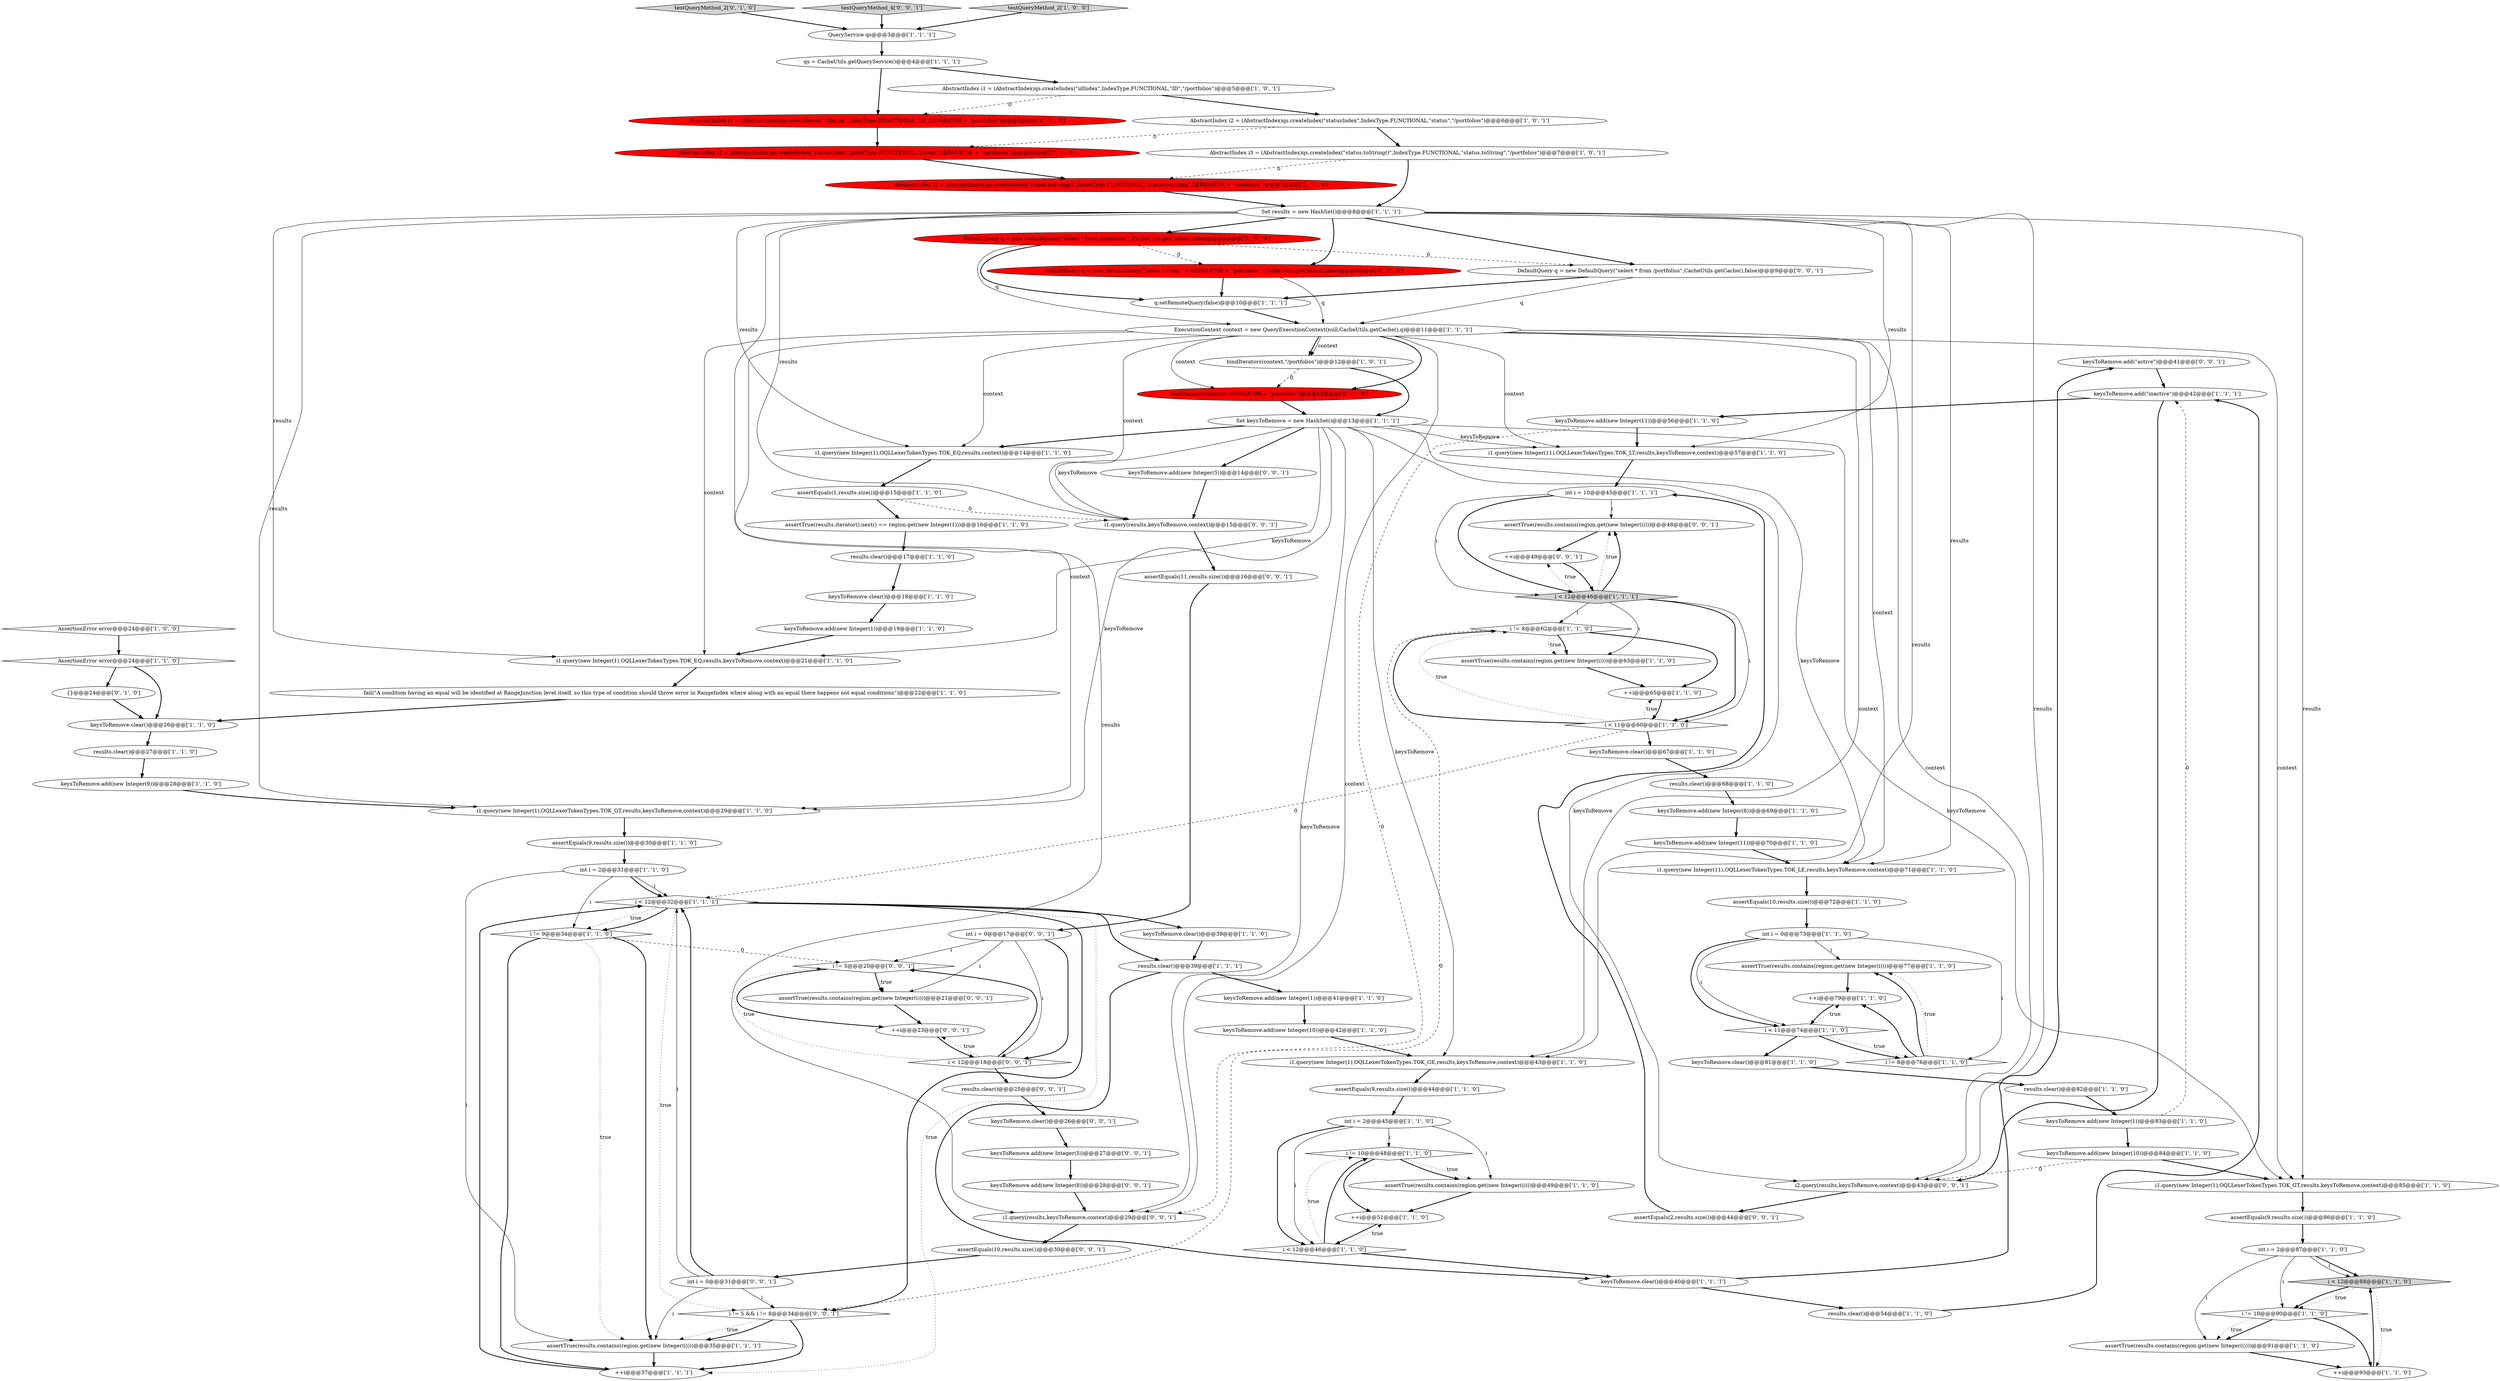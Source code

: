 digraph {
97 [style = filled, label = "keysToRemove.add(\"active\")@@@41@@@['0', '0', '1']", fillcolor = white, shape = ellipse image = "AAA0AAABBB3BBB"];
61 [style = filled, label = "i < 12@@@88@@@['1', '1', '0']", fillcolor = lightgray, shape = diamond image = "AAA0AAABBB1BBB"];
14 [style = filled, label = "assertTrue(results.contains(region.get(new Integer(i))))@@@77@@@['1', '1', '0']", fillcolor = white, shape = ellipse image = "AAA0AAABBB1BBB"];
40 [style = filled, label = "Set results = new HashSet()@@@8@@@['1', '1', '1']", fillcolor = white, shape = ellipse image = "AAA0AAABBB1BBB"];
4 [style = filled, label = "keysToRemove.add(new Integer(8))@@@69@@@['1', '1', '0']", fillcolor = white, shape = ellipse image = "AAA0AAABBB1BBB"];
78 [style = filled, label = "DefaultQuery q = new DefaultQuery(\"select * from \" + SEPARATOR + \"portfolios \",CacheUtils.getCache(),false)@@@9@@@['0', '1', '0']", fillcolor = red, shape = ellipse image = "AAA1AAABBB2BBB"];
33 [style = filled, label = "int i = 2@@@31@@@['1', '1', '0']", fillcolor = white, shape = ellipse image = "AAA0AAABBB1BBB"];
46 [style = filled, label = "assertEquals(9,results.size())@@@44@@@['1', '1', '0']", fillcolor = white, shape = ellipse image = "AAA0AAABBB1BBB"];
74 [style = filled, label = "keysToRemove.clear()@@@18@@@['1', '1', '0']", fillcolor = white, shape = ellipse image = "AAA0AAABBB1BBB"];
30 [style = filled, label = "i1.query(new Integer(1),OQLLexerTokenTypes.TOK_EQ,results,keysToRemove,context)@@@21@@@['1', '1', '0']", fillcolor = white, shape = ellipse image = "AAA0AAABBB1BBB"];
54 [style = filled, label = "i1.query(new Integer(1),OQLLexerTokenTypes.TOK_GT,results,keysToRemove,context)@@@85@@@['1', '1', '0']", fillcolor = white, shape = ellipse image = "AAA0AAABBB1BBB"];
77 [style = filled, label = "{}@@@24@@@['0', '1', '0']", fillcolor = white, shape = ellipse image = "AAA0AAABBB2BBB"];
59 [style = filled, label = "results.clear()@@@54@@@['1', '1', '0']", fillcolor = white, shape = ellipse image = "AAA0AAABBB1BBB"];
82 [style = filled, label = "bindIterators(context,SEPARATOR + \"portfolios\")@@@12@@@['0', '1', '0']", fillcolor = red, shape = ellipse image = "AAA1AAABBB2BBB"];
71 [style = filled, label = "results.clear()@@@17@@@['1', '1', '0']", fillcolor = white, shape = ellipse image = "AAA0AAABBB1BBB"];
2 [style = filled, label = "keysToRemove.clear()@@@26@@@['1', '1', '0']", fillcolor = white, shape = ellipse image = "AAA0AAABBB1BBB"];
103 [style = filled, label = "int i = 0@@@31@@@['0', '0', '1']", fillcolor = white, shape = ellipse image = "AAA0AAABBB3BBB"];
35 [style = filled, label = "assertTrue(results.iterator().next() == region.get(new Integer(1)))@@@16@@@['1', '1', '0']", fillcolor = white, shape = ellipse image = "AAA0AAABBB1BBB"];
92 [style = filled, label = "results.clear()@@@25@@@['0', '0', '1']", fillcolor = white, shape = ellipse image = "AAA0AAABBB3BBB"];
90 [style = filled, label = "keysToRemove.add(new Integer(8))@@@28@@@['0', '0', '1']", fillcolor = white, shape = ellipse image = "AAA0AAABBB3BBB"];
8 [style = filled, label = "keysToRemove.add(\"inactive\")@@@42@@@['1', '1', '1']", fillcolor = white, shape = ellipse image = "AAA0AAABBB1BBB"];
44 [style = filled, label = "i != 10@@@48@@@['1', '1', '0']", fillcolor = white, shape = diamond image = "AAA0AAABBB1BBB"];
75 [style = filled, label = "i != 8@@@62@@@['1', '1', '0']", fillcolor = white, shape = diamond image = "AAA0AAABBB1BBB"];
10 [style = filled, label = "++i@@@79@@@['1', '1', '0']", fillcolor = white, shape = ellipse image = "AAA0AAABBB1BBB"];
24 [style = filled, label = "assertEquals(9,results.size())@@@30@@@['1', '1', '0']", fillcolor = white, shape = ellipse image = "AAA0AAABBB1BBB"];
25 [style = filled, label = "keysToRemove.add(new Integer(11))@@@56@@@['1', '1', '0']", fillcolor = white, shape = ellipse image = "AAA0AAABBB1BBB"];
26 [style = filled, label = "results.clear()@@@68@@@['1', '1', '0']", fillcolor = white, shape = ellipse image = "AAA0AAABBB1BBB"];
36 [style = filled, label = "keysToRemove.add(new Integer(9))@@@28@@@['1', '1', '0']", fillcolor = white, shape = ellipse image = "AAA0AAABBB1BBB"];
69 [style = filled, label = "ExecutionContext context = new QueryExecutionContext(null,CacheUtils.getCache(),q)@@@11@@@['1', '1', '1']", fillcolor = white, shape = ellipse image = "AAA0AAABBB1BBB"];
58 [style = filled, label = "++i@@@37@@@['1', '1', '1']", fillcolor = white, shape = ellipse image = "AAA0AAABBB1BBB"];
52 [style = filled, label = "i1.query(new Integer(1),OQLLexerTokenTypes.TOK_GT,results,keysToRemove,context)@@@29@@@['1', '1', '0']", fillcolor = white, shape = ellipse image = "AAA0AAABBB1BBB"];
67 [style = filled, label = "i < 11@@@60@@@['1', '1', '0']", fillcolor = white, shape = diamond image = "AAA0AAABBB1BBB"];
53 [style = filled, label = "keysToRemove.clear()@@@67@@@['1', '1', '0']", fillcolor = white, shape = ellipse image = "AAA0AAABBB1BBB"];
56 [style = filled, label = "int i = 0@@@73@@@['1', '1', '0']", fillcolor = white, shape = ellipse image = "AAA0AAABBB1BBB"];
45 [style = filled, label = "AssertionError error@@@24@@@['1', '1', '0']", fillcolor = white, shape = diamond image = "AAA0AAABBB1BBB"];
49 [style = filled, label = "keysToRemove.add(new Integer(10))@@@84@@@['1', '1', '0']", fillcolor = white, shape = ellipse image = "AAA0AAABBB1BBB"];
28 [style = filled, label = "assertEquals(1,results.size())@@@15@@@['1', '1', '0']", fillcolor = white, shape = ellipse image = "AAA0AAABBB1BBB"];
88 [style = filled, label = "++i@@@23@@@['0', '0', '1']", fillcolor = white, shape = ellipse image = "AAA0AAABBB3BBB"];
41 [style = filled, label = "i != 9@@@34@@@['1', '1', '0']", fillcolor = white, shape = diamond image = "AAA0AAABBB1BBB"];
16 [style = filled, label = "keysToRemove.add(new Integer(1))@@@83@@@['1', '1', '0']", fillcolor = white, shape = ellipse image = "AAA0AAABBB1BBB"];
95 [style = filled, label = "++i@@@49@@@['0', '0', '1']", fillcolor = white, shape = ellipse image = "AAA0AAABBB3BBB"];
43 [style = filled, label = "assertTrue(results.contains(region.get(new Integer(i))))@@@35@@@['1', '1', '1']", fillcolor = white, shape = ellipse image = "AAA0AAABBB1BBB"];
39 [style = filled, label = "results.clear()@@@39@@@['1', '1', '1']", fillcolor = white, shape = ellipse image = "AAA0AAABBB1BBB"];
22 [style = filled, label = "keysToRemove.add(new Integer(1))@@@41@@@['1', '1', '0']", fillcolor = white, shape = ellipse image = "AAA0AAABBB1BBB"];
6 [style = filled, label = "assertTrue(results.contains(region.get(new Integer(i))))@@@63@@@['1', '1', '0']", fillcolor = white, shape = ellipse image = "AAA0AAABBB1BBB"];
85 [style = filled, label = "keysToRemove.add(new Integer(5))@@@27@@@['0', '0', '1']", fillcolor = white, shape = ellipse image = "AAA0AAABBB3BBB"];
47 [style = filled, label = "int i = 2@@@87@@@['1', '1', '0']", fillcolor = white, shape = ellipse image = "AAA0AAABBB1BBB"];
89 [style = filled, label = "assertTrue(results.contains(region.get(new Integer(i))))@@@48@@@['0', '0', '1']", fillcolor = white, shape = ellipse image = "AAA0AAABBB3BBB"];
79 [style = filled, label = "testQueryMethod_2['0', '1', '0']", fillcolor = lightgray, shape = diamond image = "AAA0AAABBB2BBB"];
20 [style = filled, label = "keysToRemove.add(new Integer(10))@@@42@@@['1', '1', '0']", fillcolor = white, shape = ellipse image = "AAA0AAABBB1BBB"];
51 [style = filled, label = "AbstractIndex i2 = (AbstractIndex)qs.createIndex(\"statusIndex\",IndexType.FUNCTIONAL,\"status\",\"/portfolios\")@@@6@@@['1', '0', '1']", fillcolor = white, shape = ellipse image = "AAA0AAABBB1BBB"];
99 [style = filled, label = "keysToRemove.add(new Integer(5))@@@14@@@['0', '0', '1']", fillcolor = white, shape = ellipse image = "AAA0AAABBB3BBB"];
48 [style = filled, label = "keysToRemove.add(new Integer(11))@@@70@@@['1', '1', '0']", fillcolor = white, shape = ellipse image = "AAA0AAABBB1BBB"];
55 [style = filled, label = "assertEquals(10,results.size())@@@72@@@['1', '1', '0']", fillcolor = white, shape = ellipse image = "AAA0AAABBB1BBB"];
105 [style = filled, label = "i1.query(results,keysToRemove,context)@@@15@@@['0', '0', '1']", fillcolor = white, shape = ellipse image = "AAA0AAABBB3BBB"];
7 [style = filled, label = "bindIterators(context,\"/portfolios\")@@@12@@@['1', '0', '1']", fillcolor = white, shape = ellipse image = "AAA0AAABBB1BBB"];
96 [style = filled, label = "testQueryMethod_4['0', '0', '1']", fillcolor = lightgray, shape = diamond image = "AAA0AAABBB3BBB"];
70 [style = filled, label = "i < 12@@@32@@@['1', '1', '1']", fillcolor = white, shape = diamond image = "AAA0AAABBB1BBB"];
18 [style = filled, label = "++i@@@51@@@['1', '1', '0']", fillcolor = white, shape = ellipse image = "AAA0AAABBB1BBB"];
87 [style = filled, label = "int i = 0@@@17@@@['0', '0', '1']", fillcolor = white, shape = ellipse image = "AAA0AAABBB3BBB"];
62 [style = filled, label = "DefaultQuery q = new DefaultQuery(\"select * from /portfolios \",CacheUtils.getCache(),false)@@@9@@@['1', '0', '0']", fillcolor = red, shape = ellipse image = "AAA1AAABBB1BBB"];
27 [style = filled, label = "results.clear()@@@82@@@['1', '1', '0']", fillcolor = white, shape = ellipse image = "AAA0AAABBB1BBB"];
1 [style = filled, label = "testQueryMethod_2['1', '0', '0']", fillcolor = lightgray, shape = diamond image = "AAA0AAABBB1BBB"];
60 [style = filled, label = "results.clear()@@@27@@@['1', '1', '0']", fillcolor = white, shape = ellipse image = "AAA0AAABBB1BBB"];
76 [style = filled, label = "AbstractIndex i2 = (AbstractIndex)qs.createIndex(\"statusIndex\",IndexType.FUNCTIONAL,\"status\",SEPARATOR + \"portfolios\")@@@6@@@['0', '1', '0']", fillcolor = red, shape = ellipse image = "AAA1AAABBB2BBB"];
91 [style = filled, label = "DefaultQuery q = new DefaultQuery(\"select * from /portfolios\",CacheUtils.getCache(),false)@@@9@@@['0', '0', '1']", fillcolor = white, shape = ellipse image = "AAA0AAABBB3BBB"];
94 [style = filled, label = "i < 12@@@18@@@['0', '0', '1']", fillcolor = white, shape = diamond image = "AAA0AAABBB3BBB"];
73 [style = filled, label = "assertEquals(9,results.size())@@@86@@@['1', '1', '0']", fillcolor = white, shape = ellipse image = "AAA0AAABBB1BBB"];
98 [style = filled, label = "i != 5@@@20@@@['0', '0', '1']", fillcolor = white, shape = diamond image = "AAA0AAABBB3BBB"];
86 [style = filled, label = "assertEquals(2,results.size())@@@44@@@['0', '0', '1']", fillcolor = white, shape = ellipse image = "AAA0AAABBB3BBB"];
80 [style = filled, label = "AbstractIndex i1 = (AbstractIndex)qs.createIndex(\"idIndex\",IndexType.FUNCTIONAL,\"ID\",SEPARATOR + \"portfolios\")@@@5@@@['0', '1', '0']", fillcolor = red, shape = ellipse image = "AAA1AAABBB2BBB"];
68 [style = filled, label = "AbstractIndex i3 = (AbstractIndex)qs.createIndex(\"status.toString()\",IndexType.FUNCTIONAL,\"status.toString\",\"/portfolios\")@@@7@@@['1', '0', '1']", fillcolor = white, shape = ellipse image = "AAA0AAABBB1BBB"];
23 [style = filled, label = "++i@@@93@@@['1', '1', '0']", fillcolor = white, shape = ellipse image = "AAA0AAABBB1BBB"];
63 [style = filled, label = "i1.query(new Integer(11),OQLLexerTokenTypes.TOK_LT,results,keysToRemove,context)@@@57@@@['1', '1', '0']", fillcolor = white, shape = ellipse image = "AAA0AAABBB1BBB"];
66 [style = filled, label = "i1.query(new Integer(11),OQLLexerTokenTypes.TOK_LE,results,keysToRemove,context)@@@71@@@['1', '1', '0']", fillcolor = white, shape = ellipse image = "AAA0AAABBB1BBB"];
5 [style = filled, label = "keysToRemove.add(new Integer(1))@@@19@@@['1', '1', '0']", fillcolor = white, shape = ellipse image = "AAA0AAABBB1BBB"];
104 [style = filled, label = "assertTrue(results.contains(region.get(new Integer(i))))@@@21@@@['0', '0', '1']", fillcolor = white, shape = ellipse image = "AAA0AAABBB3BBB"];
83 [style = filled, label = "assertEquals(11,results.size())@@@16@@@['0', '0', '1']", fillcolor = white, shape = ellipse image = "AAA0AAABBB3BBB"];
32 [style = filled, label = "i < 12@@@46@@@['1', '1', '1']", fillcolor = lightgray, shape = diamond image = "AAA0AAABBB1BBB"];
3 [style = filled, label = "assertTrue(results.contains(region.get(new Integer(i))))@@@91@@@['1', '1', '0']", fillcolor = white, shape = ellipse image = "AAA0AAABBB1BBB"];
38 [style = filled, label = "Set keysToRemove = new HashSet()@@@13@@@['1', '1', '1']", fillcolor = white, shape = ellipse image = "AAA0AAABBB1BBB"];
72 [style = filled, label = "int i = 2@@@45@@@['1', '1', '0']", fillcolor = white, shape = ellipse image = "AAA0AAABBB1BBB"];
102 [style = filled, label = "i1.query(results,keysToRemove,context)@@@29@@@['0', '0', '1']", fillcolor = white, shape = ellipse image = "AAA0AAABBB3BBB"];
11 [style = filled, label = "AssertionError error@@@24@@@['1', '0', '0']", fillcolor = white, shape = diamond image = "AAA0AAABBB1BBB"];
9 [style = filled, label = "i < 11@@@74@@@['1', '1', '0']", fillcolor = white, shape = diamond image = "AAA0AAABBB1BBB"];
64 [style = filled, label = "i != 10@@@90@@@['1', '1', '0']", fillcolor = white, shape = diamond image = "AAA0AAABBB1BBB"];
100 [style = filled, label = "i2.query(results,keysToRemove,context)@@@43@@@['0', '0', '1']", fillcolor = white, shape = ellipse image = "AAA0AAABBB3BBB"];
12 [style = filled, label = "q.setRemoteQuery(false)@@@10@@@['1', '1', '1']", fillcolor = white, shape = ellipse image = "AAA0AAABBB1BBB"];
57 [style = filled, label = "i1.query(new Integer(1),OQLLexerTokenTypes.TOK_GE,results,keysToRemove,context)@@@43@@@['1', '1', '0']", fillcolor = white, shape = ellipse image = "AAA0AAABBB1BBB"];
15 [style = filled, label = "fail(\"A condition having an equal will be identified at RangeJunction level itself, so this type of condition should throw error in RangeIndex where along with an equal there happens not equal conditions\")@@@22@@@['1', '1', '0']", fillcolor = white, shape = ellipse image = "AAA0AAABBB1BBB"];
81 [style = filled, label = "AbstractIndex i3 = (AbstractIndex)qs.createIndex(\"status.toString()\",IndexType.FUNCTIONAL,\"status.toString\",SEPARATOR + \"portfolios\")@@@7@@@['0', '1', '0']", fillcolor = red, shape = ellipse image = "AAA1AAABBB2BBB"];
37 [style = filled, label = "AbstractIndex i1 = (AbstractIndex)qs.createIndex(\"idIndex\",IndexType.FUNCTIONAL,\"ID\",\"/portfolios\")@@@5@@@['1', '0', '1']", fillcolor = white, shape = ellipse image = "AAA0AAABBB1BBB"];
29 [style = filled, label = "i1.query(new Integer(1),OQLLexerTokenTypes.TOK_EQ,results,context)@@@14@@@['1', '1', '0']", fillcolor = white, shape = ellipse image = "AAA0AAABBB1BBB"];
34 [style = filled, label = "keysToRemove.clear()@@@40@@@['1', '1', '1']", fillcolor = white, shape = ellipse image = "AAA0AAABBB1BBB"];
0 [style = filled, label = "qs = CacheUtils.getQueryService()@@@4@@@['1', '1', '1']", fillcolor = white, shape = ellipse image = "AAA0AAABBB1BBB"];
17 [style = filled, label = "++i@@@65@@@['1', '1', '0']", fillcolor = white, shape = ellipse image = "AAA0AAABBB1BBB"];
84 [style = filled, label = "assertEquals(10,results.size())@@@30@@@['0', '0', '1']", fillcolor = white, shape = ellipse image = "AAA0AAABBB3BBB"];
21 [style = filled, label = "int i = 10@@@45@@@['1', '1', '1']", fillcolor = white, shape = ellipse image = "AAA0AAABBB1BBB"];
93 [style = filled, label = "i != 5 && i != 8@@@34@@@['0', '0', '1']", fillcolor = white, shape = diamond image = "AAA0AAABBB3BBB"];
50 [style = filled, label = "QueryService qs@@@3@@@['1', '1', '1']", fillcolor = white, shape = ellipse image = "AAA0AAABBB1BBB"];
101 [style = filled, label = "keysToRemove.clear()@@@26@@@['0', '0', '1']", fillcolor = white, shape = ellipse image = "AAA0AAABBB3BBB"];
13 [style = filled, label = "assertTrue(results.contains(region.get(new Integer(i))))@@@49@@@['1', '1', '0']", fillcolor = white, shape = ellipse image = "AAA0AAABBB1BBB"];
31 [style = filled, label = "keysToRemove.clear()@@@39@@@['1', '1', '0']", fillcolor = white, shape = ellipse image = "AAA0AAABBB1BBB"];
65 [style = filled, label = "i < 12@@@46@@@['1', '1', '0']", fillcolor = white, shape = diamond image = "AAA0AAABBB1BBB"];
42 [style = filled, label = "keysToRemove.clear()@@@81@@@['1', '1', '0']", fillcolor = white, shape = ellipse image = "AAA0AAABBB1BBB"];
19 [style = filled, label = "i != 8@@@76@@@['1', '1', '0']", fillcolor = white, shape = diamond image = "AAA0AAABBB1BBB"];
46->72 [style = bold, label=""];
20->57 [style = bold, label=""];
75->6 [style = bold, label=""];
64->3 [style = bold, label=""];
89->95 [style = bold, label=""];
32->75 [style = solid, label="i"];
70->41 [style = dotted, label="true"];
87->94 [style = bold, label=""];
94->98 [style = bold, label=""];
69->105 [style = solid, label="context"];
69->29 [style = solid, label="context"];
33->43 [style = solid, label="i"];
56->9 [style = solid, label="i"];
84->103 [style = bold, label=""];
51->76 [style = dashed, label="0"];
33->70 [style = solid, label="i"];
61->64 [style = bold, label=""];
69->82 [style = bold, label=""];
64->3 [style = dotted, label="true"];
25->63 [style = bold, label=""];
52->24 [style = bold, label=""];
99->105 [style = bold, label=""];
70->93 [style = bold, label=""];
72->65 [style = solid, label="i"];
72->44 [style = solid, label="i"];
32->67 [style = bold, label=""];
91->12 [style = bold, label=""];
38->102 [style = solid, label="keysToRemove"];
71->74 [style = bold, label=""];
16->49 [style = bold, label=""];
34->97 [style = bold, label=""];
79->50 [style = bold, label=""];
41->43 [style = dotted, label="true"];
76->81 [style = bold, label=""];
40->30 [style = solid, label="results"];
70->31 [style = bold, label=""];
44->18 [style = bold, label=""];
5->30 [style = bold, label=""];
61->64 [style = dotted, label="true"];
62->91 [style = dashed, label="0"];
74->5 [style = bold, label=""];
41->58 [style = bold, label=""];
7->82 [style = dashed, label="0"];
43->58 [style = bold, label=""];
62->78 [style = dashed, label="0"];
57->46 [style = bold, label=""];
87->104 [style = solid, label="i"];
32->95 [style = dotted, label="true"];
40->62 [style = bold, label=""];
1->50 [style = bold, label=""];
105->83 [style = bold, label=""];
23->61 [style = bold, label=""];
101->85 [style = bold, label=""];
39->34 [style = bold, label=""];
69->7 [style = bold, label=""];
85->90 [style = bold, label=""];
70->58 [style = dotted, label="true"];
94->92 [style = bold, label=""];
69->7 [style = solid, label="context"];
14->10 [style = bold, label=""];
38->100 [style = solid, label="keysToRemove"];
103->70 [style = solid, label="i"];
40->105 [style = solid, label="results"];
103->43 [style = solid, label="i"];
98->104 [style = dotted, label="true"];
67->17 [style = dotted, label="true"];
40->52 [style = solid, label="results"];
58->70 [style = bold, label=""];
27->16 [style = bold, label=""];
38->52 [style = solid, label="keysToRemove"];
67->53 [style = bold, label=""];
26->4 [style = bold, label=""];
97->8 [style = bold, label=""];
38->30 [style = solid, label="keysToRemove"];
28->105 [style = dashed, label="0"];
86->21 [style = bold, label=""];
56->9 [style = bold, label=""];
37->80 [style = dashed, label="0"];
96->50 [style = bold, label=""];
39->22 [style = bold, label=""];
93->43 [style = dotted, label="true"];
44->13 [style = dotted, label="true"];
100->86 [style = bold, label=""];
3->23 [style = bold, label=""];
28->35 [style = bold, label=""];
34->59 [style = bold, label=""];
75->17 [style = bold, label=""];
70->39 [style = bold, label=""];
35->71 [style = bold, label=""];
82->38 [style = bold, label=""];
22->20 [style = bold, label=""];
103->93 [style = solid, label="i"];
95->32 [style = bold, label=""];
103->70 [style = bold, label=""];
0->80 [style = bold, label=""];
102->84 [style = bold, label=""];
69->63 [style = solid, label="context"];
40->63 [style = solid, label="results"];
33->41 [style = solid, label="i"];
65->44 [style = dotted, label="true"];
80->76 [style = bold, label=""];
18->65 [style = bold, label=""];
38->99 [style = bold, label=""];
98->88 [style = bold, label=""];
9->10 [style = dotted, label="true"];
41->43 [style = bold, label=""];
104->88 [style = bold, label=""];
49->54 [style = bold, label=""];
69->66 [style = solid, label="context"];
68->81 [style = dashed, label="0"];
13->18 [style = bold, label=""];
30->15 [style = bold, label=""];
69->52 [style = solid, label="context"];
21->32 [style = solid, label="i"];
21->89 [style = solid, label="i"];
6->17 [style = bold, label=""];
69->102 [style = solid, label="context"];
54->73 [style = bold, label=""];
67->75 [style = bold, label=""];
9->42 [style = bold, label=""];
41->98 [style = dashed, label="0"];
36->52 [style = bold, label=""];
47->61 [style = bold, label=""];
92->101 [style = bold, label=""];
40->54 [style = solid, label="results"];
49->100 [style = dashed, label="0"];
19->10 [style = bold, label=""];
38->66 [style = solid, label="keysToRemove"];
8->100 [style = bold, label=""];
2->60 [style = bold, label=""];
68->40 [style = bold, label=""];
59->8 [style = bold, label=""];
45->2 [style = bold, label=""];
38->57 [style = solid, label="keysToRemove"];
33->70 [style = bold, label=""];
69->57 [style = solid, label="context"];
24->33 [style = bold, label=""];
12->69 [style = bold, label=""];
75->6 [style = dotted, label="true"];
65->18 [style = dotted, label="true"];
9->19 [style = dotted, label="true"];
40->57 [style = solid, label="results"];
56->19 [style = solid, label="i"];
17->67 [style = bold, label=""];
19->14 [style = bold, label=""];
72->65 [style = bold, label=""];
66->55 [style = bold, label=""];
62->69 [style = solid, label="q"];
50->0 [style = bold, label=""];
40->78 [style = bold, label=""];
69->100 [style = solid, label="context"];
60->36 [style = bold, label=""];
65->44 [style = bold, label=""];
53->26 [style = bold, label=""];
78->69 [style = solid, label="q"];
9->19 [style = bold, label=""];
87->98 [style = solid, label="i"];
94->88 [style = dotted, label="true"];
42->27 [style = bold, label=""];
70->93 [style = dotted, label="true"];
10->9 [style = bold, label=""];
61->23 [style = dotted, label="true"];
31->39 [style = bold, label=""];
78->12 [style = bold, label=""];
98->104 [style = bold, label=""];
4->48 [style = bold, label=""];
63->21 [style = bold, label=""];
32->89 [style = dotted, label="true"];
48->66 [style = bold, label=""];
75->93 [style = dashed, label="0"];
47->64 [style = solid, label="i"];
19->14 [style = dotted, label="true"];
15->2 [style = bold, label=""];
47->61 [style = solid, label="i"];
0->37 [style = bold, label=""];
37->51 [style = bold, label=""];
40->29 [style = solid, label="results"];
65->34 [style = bold, label=""];
93->58 [style = bold, label=""];
67->75 [style = dotted, label="true"];
38->29 [style = bold, label=""];
67->70 [style = dashed, label="0"];
51->68 [style = bold, label=""];
11->45 [style = bold, label=""];
45->77 [style = bold, label=""];
90->102 [style = bold, label=""];
40->91 [style = bold, label=""];
94->98 [style = dotted, label="true"];
87->94 [style = solid, label="i"];
69->54 [style = solid, label="context"];
55->56 [style = bold, label=""];
73->47 [style = bold, label=""];
38->105 [style = solid, label="keysToRemove"];
64->23 [style = bold, label=""];
29->28 [style = bold, label=""];
32->6 [style = solid, label="i"];
77->2 [style = bold, label=""];
38->54 [style = solid, label="keysToRemove"];
7->38 [style = bold, label=""];
70->41 [style = bold, label=""];
40->66 [style = solid, label="results"];
88->94 [style = bold, label=""];
62->12 [style = bold, label=""];
56->14 [style = solid, label="i"];
72->13 [style = solid, label="i"];
40->102 [style = solid, label="results"];
32->89 [style = bold, label=""];
25->102 [style = dashed, label="0"];
21->32 [style = bold, label=""];
91->69 [style = solid, label="q"];
81->40 [style = bold, label=""];
40->100 [style = solid, label="results"];
44->13 [style = bold, label=""];
16->8 [style = dashed, label="0"];
93->43 [style = bold, label=""];
32->67 [style = solid, label="i"];
47->3 [style = solid, label="i"];
69->82 [style = solid, label="context"];
8->25 [style = bold, label=""];
83->87 [style = bold, label=""];
69->30 [style = solid, label="context"];
38->63 [style = solid, label="keysToRemove"];
}
